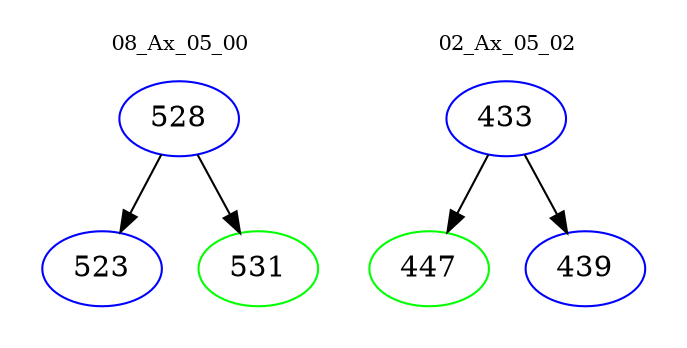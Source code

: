 digraph{
subgraph cluster_0 {
color = white
label = "08_Ax_05_00";
fontsize=10;
T0_528 [label="528", color="blue"]
T0_528 -> T0_523 [color="black"]
T0_523 [label="523", color="blue"]
T0_528 -> T0_531 [color="black"]
T0_531 [label="531", color="green"]
}
subgraph cluster_1 {
color = white
label = "02_Ax_05_02";
fontsize=10;
T1_433 [label="433", color="blue"]
T1_433 -> T1_447 [color="black"]
T1_447 [label="447", color="green"]
T1_433 -> T1_439 [color="black"]
T1_439 [label="439", color="blue"]
}
}
